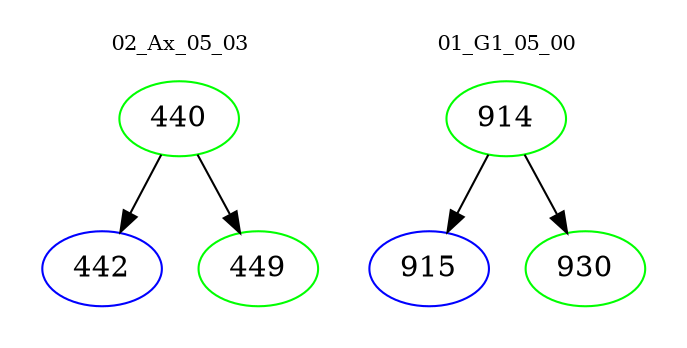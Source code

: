 digraph{
subgraph cluster_0 {
color = white
label = "02_Ax_05_03";
fontsize=10;
T0_440 [label="440", color="green"]
T0_440 -> T0_442 [color="black"]
T0_442 [label="442", color="blue"]
T0_440 -> T0_449 [color="black"]
T0_449 [label="449", color="green"]
}
subgraph cluster_1 {
color = white
label = "01_G1_05_00";
fontsize=10;
T1_914 [label="914", color="green"]
T1_914 -> T1_915 [color="black"]
T1_915 [label="915", color="blue"]
T1_914 -> T1_930 [color="black"]
T1_930 [label="930", color="green"]
}
}
